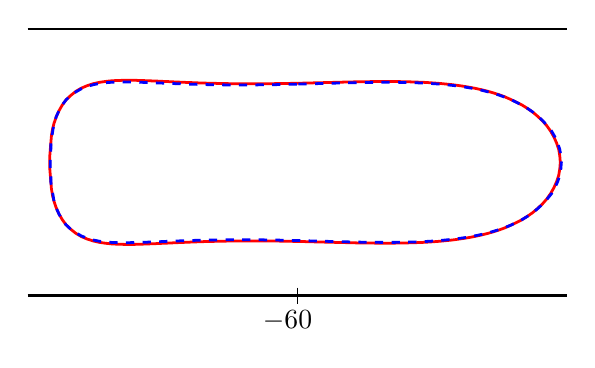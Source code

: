 \begin{tikzpicture}[scale=1.0]

\begin{axis}[
  hide axis,
  axis equal image,
  xmin = -65,
  xmax = -55,
  ymin = -3.0,
  ymax = +3.0,
  xtick = \empty,
  ytick = \empty,
]

\addplot[red,line width=1pt] coordinates{
(-6.002e+01,1.466e+00)
(-6.006e+01,1.465e+00)
(-6.01e+01,1.464e+00)
(-6.014e+01,1.463e+00)
(-6.018e+01,1.462e+00)
(-6.023e+01,1.462e+00)
(-6.027e+01,1.461e+00)
(-6.032e+01,1.46e+00)
(-6.036e+01,1.459e+00)
(-6.041e+01,1.459e+00)
(-6.046e+01,1.458e+00)
(-6.051e+01,1.458e+00)
(-6.056e+01,1.457e+00)
(-6.061e+01,1.457e+00)
(-6.067e+01,1.456e+00)
(-6.073e+01,1.456e+00)
(-6.079e+01,1.456e+00)
(-6.085e+01,1.456e+00)
(-6.091e+01,1.456e+00)
(-6.098e+01,1.456e+00)
(-6.104e+01,1.456e+00)
(-6.111e+01,1.457e+00)
(-6.118e+01,1.457e+00)
(-6.126e+01,1.458e+00)
(-6.133e+01,1.46e+00)
(-6.141e+01,1.461e+00)
(-6.149e+01,1.463e+00)
(-6.157e+01,1.465e+00)
(-6.165e+01,1.467e+00)
(-6.174e+01,1.469e+00)
(-6.183e+01,1.472e+00)
(-6.192e+01,1.476e+00)
(-6.201e+01,1.479e+00)
(-6.21e+01,1.483e+00)
(-6.22e+01,1.487e+00)
(-6.229e+01,1.491e+00)
(-6.239e+01,1.496e+00)
(-6.249e+01,1.5e+00)
(-6.259e+01,1.505e+00)
(-6.269e+01,1.509e+00)
(-6.28e+01,1.513e+00)
(-6.29e+01,1.517e+00)
(-6.301e+01,1.52e+00)
(-6.312e+01,1.521e+00)
(-6.323e+01,1.52e+00)
(-6.334e+01,1.517e+00)
(-6.345e+01,1.511e+00)
(-6.356e+01,1.499e+00)
(-6.368e+01,1.481e+00)
(-6.379e+01,1.456e+00)
(-6.39e+01,1.42e+00)
(-6.401e+01,1.373e+00)
(-6.411e+01,1.313e+00)
(-6.42e+01,1.241e+00)
(-6.429e+01,1.156e+00)
(-6.436e+01,1.06e+00)
(-6.442e+01,9.558e-01)
(-6.447e+01,8.449e-01)
(-6.451e+01,7.294e-01)
(-6.454e+01,6.108e-01)
(-6.456e+01,4.902e-01)
(-6.457e+01,3.684e-01)
(-6.458e+01,2.459e-01)
(-6.459e+01,1.23e-01)
(-6.459e+01,6.062e-10)
(-6.459e+01,-1.23e-01)
(-6.458e+01,-2.459e-01)
(-6.457e+01,-3.684e-01)
(-6.456e+01,-4.902e-01)
(-6.454e+01,-6.108e-01)
(-6.451e+01,-7.294e-01)
(-6.447e+01,-8.449e-01)
(-6.442e+01,-9.558e-01)
(-6.436e+01,-1.06e+00)
(-6.429e+01,-1.156e+00)
(-6.42e+01,-1.241e+00)
(-6.411e+01,-1.313e+00)
(-6.401e+01,-1.373e+00)
(-6.39e+01,-1.42e+00)
(-6.379e+01,-1.456e+00)
(-6.368e+01,-1.481e+00)
(-6.356e+01,-1.499e+00)
(-6.345e+01,-1.511e+00)
(-6.334e+01,-1.517e+00)
(-6.323e+01,-1.52e+00)
(-6.312e+01,-1.521e+00)
(-6.301e+01,-1.52e+00)
(-6.29e+01,-1.517e+00)
(-6.28e+01,-1.513e+00)
(-6.269e+01,-1.509e+00)
(-6.259e+01,-1.505e+00)
(-6.249e+01,-1.5e+00)
(-6.239e+01,-1.496e+00)
(-6.229e+01,-1.491e+00)
(-6.22e+01,-1.487e+00)
(-6.21e+01,-1.483e+00)
(-6.201e+01,-1.479e+00)
(-6.192e+01,-1.476e+00)
(-6.183e+01,-1.472e+00)
(-6.174e+01,-1.469e+00)
(-6.165e+01,-1.467e+00)
(-6.157e+01,-1.465e+00)
(-6.149e+01,-1.463e+00)
(-6.141e+01,-1.461e+00)
(-6.133e+01,-1.46e+00)
(-6.126e+01,-1.458e+00)
(-6.118e+01,-1.457e+00)
(-6.111e+01,-1.457e+00)
(-6.104e+01,-1.456e+00)
(-6.098e+01,-1.456e+00)
(-6.091e+01,-1.456e+00)
(-6.085e+01,-1.456e+00)
(-6.079e+01,-1.456e+00)
(-6.073e+01,-1.456e+00)
(-6.067e+01,-1.456e+00)
(-6.061e+01,-1.457e+00)
(-6.056e+01,-1.457e+00)
(-6.051e+01,-1.458e+00)
(-6.046e+01,-1.458e+00)
(-6.041e+01,-1.459e+00)
(-6.036e+01,-1.459e+00)
(-6.032e+01,-1.46e+00)
(-6.027e+01,-1.461e+00)
(-6.023e+01,-1.462e+00)
(-6.018e+01,-1.462e+00)
(-6.014e+01,-1.463e+00)
(-6.01e+01,-1.464e+00)
(-6.006e+01,-1.465e+00)
(-6.002e+01,-1.466e+00)
(-5.998e+01,-1.466e+00)
(-5.994e+01,-1.467e+00)
(-5.99e+01,-1.468e+00)
(-5.986e+01,-1.469e+00)
(-5.981e+01,-1.47e+00)
(-5.977e+01,-1.471e+00)
(-5.972e+01,-1.472e+00)
(-5.968e+01,-1.474e+00)
(-5.963e+01,-1.475e+00)
(-5.958e+01,-1.476e+00)
(-5.953e+01,-1.477e+00)
(-5.948e+01,-1.479e+00)
(-5.943e+01,-1.48e+00)
(-5.937e+01,-1.481e+00)
(-5.931e+01,-1.483e+00)
(-5.925e+01,-1.484e+00)
(-5.919e+01,-1.486e+00)
(-5.913e+01,-1.487e+00)
(-5.906e+01,-1.489e+00)
(-5.9e+01,-1.49e+00)
(-5.893e+01,-1.492e+00)
(-5.886e+01,-1.493e+00)
(-5.878e+01,-1.494e+00)
(-5.871e+01,-1.495e+00)
(-5.863e+01,-1.496e+00)
(-5.855e+01,-1.497e+00)
(-5.847e+01,-1.497e+00)
(-5.839e+01,-1.498e+00)
(-5.83e+01,-1.498e+00)
(-5.821e+01,-1.497e+00)
(-5.812e+01,-1.496e+00)
(-5.803e+01,-1.495e+00)
(-5.794e+01,-1.492e+00)
(-5.785e+01,-1.49e+00)
(-5.775e+01,-1.486e+00)
(-5.765e+01,-1.482e+00)
(-5.755e+01,-1.476e+00)
(-5.745e+01,-1.469e+00)
(-5.735e+01,-1.461e+00)
(-5.725e+01,-1.451e+00)
(-5.714e+01,-1.44e+00)
(-5.704e+01,-1.427e+00)
(-5.693e+01,-1.411e+00)
(-5.682e+01,-1.393e+00)
(-5.671e+01,-1.372e+00)
(-5.66e+01,-1.348e+00)
(-5.649e+01,-1.321e+00)
(-5.638e+01,-1.29e+00)
(-5.627e+01,-1.255e+00)
(-5.616e+01,-1.215e+00)
(-5.606e+01,-1.17e+00)
(-5.595e+01,-1.119e+00)
(-5.584e+01,-1.063e+00)
(-5.574e+01,-9.999e-01)
(-5.564e+01,-9.303e-01)
(-5.555e+01,-8.534e-01)
(-5.546e+01,-7.693e-01)
(-5.538e+01,-6.776e-01)
(-5.531e+01,-5.787e-01)
(-5.525e+01,-4.728e-01)
(-5.52e+01,-3.608e-01)
(-5.516e+01,-2.436e-01)
(-5.514e+01,-1.228e-01)
(-5.513e+01,4.145e-10)
(-5.514e+01,1.228e-01)
(-5.516e+01,2.436e-01)
(-5.52e+01,3.608e-01)
(-5.525e+01,4.728e-01)
(-5.531e+01,5.787e-01)
(-5.538e+01,6.776e-01)
(-5.546e+01,7.693e-01)
(-5.555e+01,8.534e-01)
(-5.564e+01,9.303e-01)
(-5.574e+01,9.999e-01)
(-5.584e+01,1.063e+00)
(-5.595e+01,1.119e+00)
(-5.606e+01,1.17e+00)
(-5.616e+01,1.215e+00)
(-5.627e+01,1.255e+00)
(-5.638e+01,1.29e+00)
(-5.649e+01,1.321e+00)
(-5.66e+01,1.348e+00)
(-5.671e+01,1.372e+00)
(-5.682e+01,1.393e+00)
(-5.693e+01,1.411e+00)
(-5.704e+01,1.427e+00)
(-5.714e+01,1.44e+00)
(-5.725e+01,1.451e+00)
(-5.735e+01,1.461e+00)
(-5.745e+01,1.469e+00)
(-5.755e+01,1.476e+00)
(-5.765e+01,1.482e+00)
(-5.775e+01,1.486e+00)
(-5.785e+01,1.49e+00)
(-5.794e+01,1.492e+00)
(-5.803e+01,1.495e+00)
(-5.812e+01,1.496e+00)
(-5.821e+01,1.497e+00)
(-5.83e+01,1.498e+00)
(-5.839e+01,1.498e+00)
(-5.847e+01,1.497e+00)
(-5.855e+01,1.497e+00)
(-5.863e+01,1.496e+00)
(-5.871e+01,1.495e+00)
(-5.878e+01,1.494e+00)
(-5.886e+01,1.493e+00)
(-5.893e+01,1.492e+00)
(-5.9e+01,1.49e+00)
(-5.906e+01,1.489e+00)
(-5.913e+01,1.487e+00)
(-5.919e+01,1.486e+00)
(-5.925e+01,1.484e+00)
(-5.931e+01,1.483e+00)
(-5.937e+01,1.481e+00)
(-5.943e+01,1.48e+00)
(-5.948e+01,1.479e+00)
(-5.953e+01,1.477e+00)
(-5.958e+01,1.476e+00)
(-5.963e+01,1.475e+00)
(-5.968e+01,1.474e+00)
(-5.972e+01,1.472e+00)
(-5.977e+01,1.471e+00)
(-5.981e+01,1.47e+00)
(-5.986e+01,1.469e+00)
(-5.99e+01,1.468e+00)
(-5.994e+01,1.467e+00)
(-5.998e+01,1.466e+00)
(-6.002e+01,1.466e+00)
};

\addplot[blue,dashed,line width=1pt] coordinates{
(-6.001e+01,1.449e+00)
(-6.005e+01,1.448e+00)
(-6.009e+01,1.447e+00)
(-6.013e+01,1.446e+00)
(-6.017e+01,1.445e+00)
(-6.022e+01,1.444e+00)
(-6.026e+01,1.443e+00)
(-6.03e+01,1.442e+00)
(-6.035e+01,1.441e+00)
(-6.04e+01,1.44e+00)
(-6.045e+01,1.44e+00)
(-6.05e+01,1.439e+00)
(-6.055e+01,1.438e+00)
(-6.06e+01,1.437e+00)
(-6.066e+01,1.436e+00)
(-6.072e+01,1.436e+00)
(-6.077e+01,1.435e+00)
(-6.084e+01,1.435e+00)
(-6.09e+01,1.434e+00)
(-6.096e+01,1.434e+00)
(-6.103e+01,1.434e+00)
(-6.11e+01,1.434e+00)
(-6.117e+01,1.434e+00)
(-6.125e+01,1.434e+00)
(-6.132e+01,1.435e+00)
(-6.14e+01,1.436e+00)
(-6.148e+01,1.437e+00)
(-6.156e+01,1.438e+00)
(-6.165e+01,1.44e+00)
(-6.173e+01,1.441e+00)
(-6.182e+01,1.444e+00)
(-6.191e+01,1.446e+00)
(-6.2e+01,1.449e+00)
(-6.209e+01,1.452e+00)
(-6.218e+01,1.455e+00)
(-6.228e+01,1.459e+00)
(-6.238e+01,1.462e+00)
(-6.248e+01,1.467e+00)
(-6.258e+01,1.471e+00)
(-6.268e+01,1.475e+00)
(-6.279e+01,1.479e+00)
(-6.289e+01,1.483e+00)
(-6.3e+01,1.486e+00)
(-6.311e+01,1.488e+00)
(-6.322e+01,1.489e+00)
(-6.333e+01,1.488e+00)
(-6.344e+01,1.484e+00)
(-6.355e+01,1.476e+00)
(-6.367e+01,1.462e+00)
(-6.378e+01,1.44e+00)
(-6.389e+01,1.409e+00)
(-6.4e+01,1.366e+00)
(-6.41e+01,1.31e+00)
(-6.42e+01,1.241e+00)
(-6.429e+01,1.157e+00)
(-6.436e+01,1.063e+00)
(-6.442e+01,9.583e-01)
(-6.447e+01,8.47e-01)
(-6.451e+01,7.309e-01)
(-6.453e+01,6.117e-01)
(-6.455e+01,4.907e-01)
(-6.457e+01,3.686e-01)
(-6.457e+01,2.46e-01)
(-6.458e+01,1.231e-01)
(-6.458e+01,-2.789e-09)
(-6.458e+01,-1.231e-01)
(-6.457e+01,-2.46e-01)
(-6.457e+01,-3.686e-01)
(-6.455e+01,-4.907e-01)
(-6.453e+01,-6.117e-01)
(-6.451e+01,-7.309e-01)
(-6.447e+01,-8.47e-01)
(-6.442e+01,-9.583e-01)
(-6.436e+01,-1.063e+00)
(-6.429e+01,-1.157e+00)
(-6.42e+01,-1.241e+00)
(-6.41e+01,-1.31e+00)
(-6.4e+01,-1.366e+00)
(-6.389e+01,-1.409e+00)
(-6.378e+01,-1.44e+00)
(-6.367e+01,-1.462e+00)
(-6.355e+01,-1.476e+00)
(-6.344e+01,-1.484e+00)
(-6.333e+01,-1.488e+00)
(-6.322e+01,-1.489e+00)
(-6.311e+01,-1.488e+00)
(-6.3e+01,-1.486e+00)
(-6.289e+01,-1.483e+00)
(-6.279e+01,-1.479e+00)
(-6.268e+01,-1.475e+00)
(-6.258e+01,-1.471e+00)
(-6.248e+01,-1.467e+00)
(-6.238e+01,-1.462e+00)
(-6.228e+01,-1.459e+00)
(-6.218e+01,-1.455e+00)
(-6.209e+01,-1.452e+00)
(-6.2e+01,-1.449e+00)
(-6.191e+01,-1.446e+00)
(-6.182e+01,-1.444e+00)
(-6.173e+01,-1.441e+00)
(-6.165e+01,-1.44e+00)
(-6.156e+01,-1.438e+00)
(-6.148e+01,-1.437e+00)
(-6.14e+01,-1.436e+00)
(-6.132e+01,-1.435e+00)
(-6.125e+01,-1.434e+00)
(-6.117e+01,-1.434e+00)
(-6.11e+01,-1.434e+00)
(-6.103e+01,-1.434e+00)
(-6.096e+01,-1.434e+00)
(-6.09e+01,-1.434e+00)
(-6.084e+01,-1.435e+00)
(-6.077e+01,-1.435e+00)
(-6.072e+01,-1.436e+00)
(-6.066e+01,-1.436e+00)
(-6.06e+01,-1.437e+00)
(-6.055e+01,-1.438e+00)
(-6.05e+01,-1.439e+00)
(-6.045e+01,-1.44e+00)
(-6.04e+01,-1.44e+00)
(-6.035e+01,-1.441e+00)
(-6.03e+01,-1.442e+00)
(-6.026e+01,-1.443e+00)
(-6.022e+01,-1.444e+00)
(-6.017e+01,-1.445e+00)
(-6.013e+01,-1.446e+00)
(-6.009e+01,-1.447e+00)
(-6.005e+01,-1.448e+00)
(-6.001e+01,-1.449e+00)
(-5.997e+01,-1.45e+00)
(-5.993e+01,-1.451e+00)
(-5.989e+01,-1.452e+00)
(-5.984e+01,-1.453e+00)
(-5.98e+01,-1.454e+00)
(-5.976e+01,-1.456e+00)
(-5.971e+01,-1.457e+00)
(-5.967e+01,-1.458e+00)
(-5.962e+01,-1.459e+00)
(-5.957e+01,-1.461e+00)
(-5.952e+01,-1.462e+00)
(-5.947e+01,-1.463e+00)
(-5.942e+01,-1.465e+00)
(-5.936e+01,-1.466e+00)
(-5.93e+01,-1.468e+00)
(-5.924e+01,-1.469e+00)
(-5.918e+01,-1.471e+00)
(-5.912e+01,-1.472e+00)
(-5.905e+01,-1.474e+00)
(-5.899e+01,-1.476e+00)
(-5.892e+01,-1.477e+00)
(-5.885e+01,-1.478e+00)
(-5.877e+01,-1.48e+00)
(-5.87e+01,-1.481e+00)
(-5.862e+01,-1.482e+00)
(-5.854e+01,-1.482e+00)
(-5.846e+01,-1.483e+00)
(-5.838e+01,-1.483e+00)
(-5.829e+01,-1.483e+00)
(-5.82e+01,-1.483e+00)
(-5.811e+01,-1.482e+00)
(-5.802e+01,-1.48e+00)
(-5.793e+01,-1.478e+00)
(-5.784e+01,-1.475e+00)
(-5.774e+01,-1.472e+00)
(-5.764e+01,-1.467e+00)
(-5.755e+01,-1.462e+00)
(-5.744e+01,-1.455e+00)
(-5.734e+01,-1.447e+00)
(-5.724e+01,-1.437e+00)
(-5.713e+01,-1.426e+00)
(-5.703e+01,-1.413e+00)
(-5.692e+01,-1.398e+00)
(-5.681e+01,-1.38e+00)
(-5.67e+01,-1.359e+00)
(-5.659e+01,-1.336e+00)
(-5.648e+01,-1.309e+00)
(-5.637e+01,-1.279e+00)
(-5.626e+01,-1.244e+00)
(-5.615e+01,-1.205e+00)
(-5.604e+01,-1.161e+00)
(-5.594e+01,-1.111e+00)
(-5.583e+01,-1.056e+00)
(-5.573e+01,-9.941e-01)
(-5.563e+01,-9.254e-01)
(-5.554e+01,-8.496e-01)
(-5.545e+01,-7.664e-01)
(-5.537e+01,-6.756e-01)
(-5.529e+01,-5.774e-01)
(-5.523e+01,-4.721e-01)
(-5.518e+01,-3.604e-01)
(-5.514e+01,-2.435e-01)
(-5.512e+01,-1.227e-01)
(-5.511e+01,2.876e-09)
(-5.512e+01,1.227e-01)
(-5.514e+01,2.435e-01)
(-5.518e+01,3.604e-01)
(-5.523e+01,4.721e-01)
(-5.529e+01,5.774e-01)
(-5.537e+01,6.756e-01)
(-5.545e+01,7.664e-01)
(-5.554e+01,8.496e-01)
(-5.563e+01,9.254e-01)
(-5.573e+01,9.941e-01)
(-5.583e+01,1.056e+00)
(-5.594e+01,1.111e+00)
(-5.604e+01,1.161e+00)
(-5.615e+01,1.205e+00)
(-5.626e+01,1.244e+00)
(-5.637e+01,1.279e+00)
(-5.648e+01,1.309e+00)
(-5.659e+01,1.336e+00)
(-5.67e+01,1.359e+00)
(-5.681e+01,1.38e+00)
(-5.692e+01,1.398e+00)
(-5.703e+01,1.413e+00)
(-5.713e+01,1.426e+00)
(-5.724e+01,1.437e+00)
(-5.734e+01,1.447e+00)
(-5.744e+01,1.455e+00)
(-5.755e+01,1.462e+00)
(-5.764e+01,1.467e+00)
(-5.774e+01,1.472e+00)
(-5.784e+01,1.475e+00)
(-5.793e+01,1.478e+00)
(-5.802e+01,1.48e+00)
(-5.811e+01,1.482e+00)
(-5.82e+01,1.483e+00)
(-5.829e+01,1.483e+00)
(-5.838e+01,1.483e+00)
(-5.846e+01,1.483e+00)
(-5.854e+01,1.482e+00)
(-5.862e+01,1.482e+00)
(-5.87e+01,1.481e+00)
(-5.877e+01,1.48e+00)
(-5.885e+01,1.478e+00)
(-5.892e+01,1.477e+00)
(-5.899e+01,1.476e+00)
(-5.905e+01,1.474e+00)
(-5.912e+01,1.472e+00)
(-5.918e+01,1.471e+00)
(-5.924e+01,1.469e+00)
(-5.93e+01,1.468e+00)
(-5.936e+01,1.466e+00)
(-5.942e+01,1.465e+00)
(-5.947e+01,1.463e+00)
(-5.952e+01,1.462e+00)
(-5.957e+01,1.461e+00)
(-5.962e+01,1.459e+00)
(-5.967e+01,1.458e+00)
(-5.971e+01,1.457e+00)
(-5.976e+01,1.456e+00)
(-5.98e+01,1.454e+00)
(-5.984e+01,1.453e+00)
(-5.989e+01,1.452e+00)
(-5.993e+01,1.451e+00)
(-5.997e+01,1.45e+00)
(-6.001e+01,1.449e+00)
};

\addplot[black,line width=1pt] coordinates{
  (-65,-2.47)
  (-55,-2.47)
};

\addplot[black,line width=1pt] coordinates{
  (-65,+2.47)
  (-55,+2.47)
};

\addplot[black,line width=0.2pt] coordinates{
  (-60,-2.32)
  (-60,-2.62)
};

\end{axis}

\node at (3.30,0.05) {$-60$};


\end{tikzpicture}
